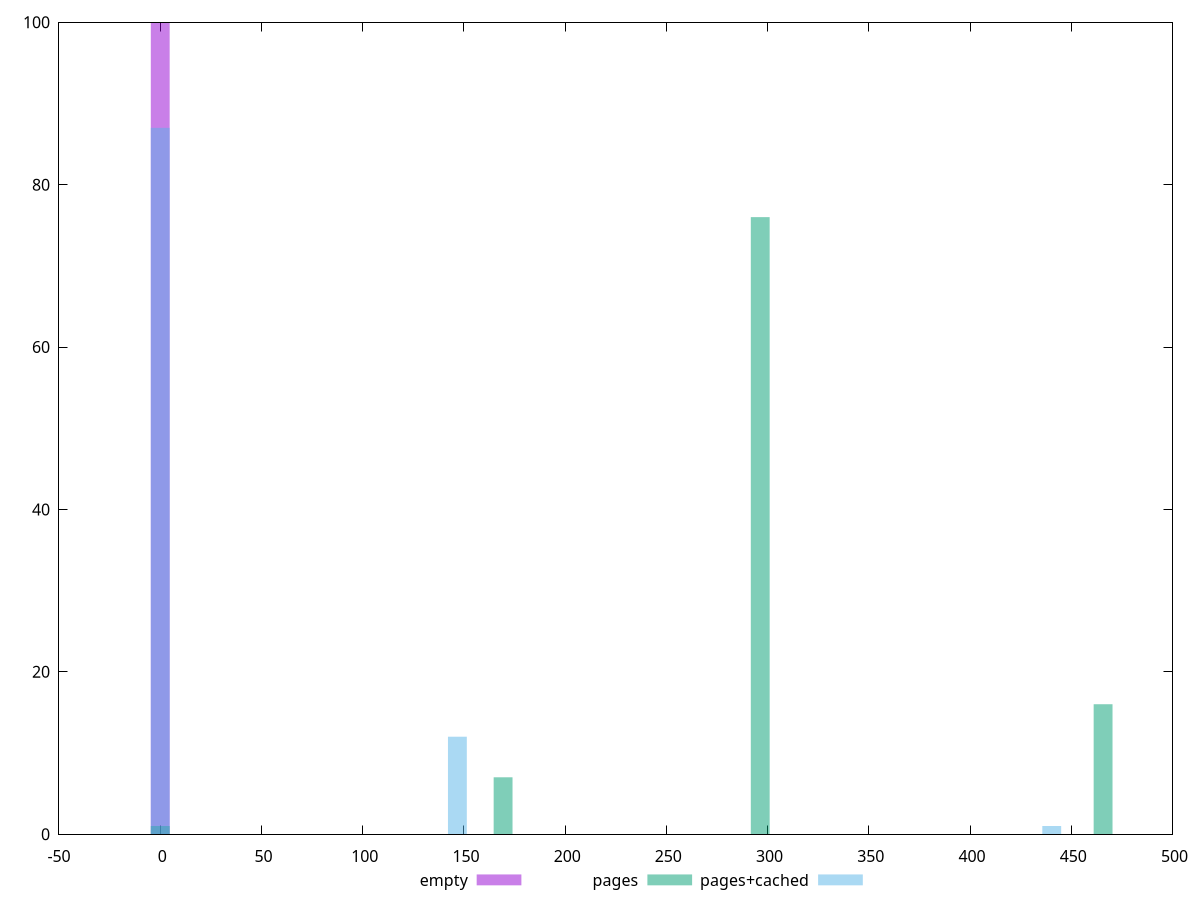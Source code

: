 $_empty <<EOF
0 100
EOF
$_pages <<EOF
0 1
169.35218801790873 7
465.718517049249 16
296.3663290313403 76
EOF
$_pagesCached <<EOF
440.3515761638127 1
146.78385872127092 12
0 87
EOF
set key outside below
set terminal pngcairo
set output "report_00006_2020-11-02T20-21-41.718Z/unminified-css/unminified-css_empty_pages_pages+cached+hist.png"
set boxwidth 9.31437034098498
set style fill transparent solid 0.5 noborder
set yrange [0:100]
plot $_empty title "empty" with boxes ,$_pages title "pages" with boxes ,$_pagesCached title "pages+cached" with boxes ,